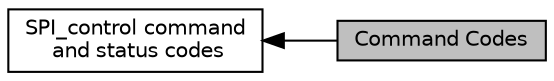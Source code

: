 digraph "Command Codes"
{
  edge [fontname="Helvetica",fontsize="10",labelfontname="Helvetica",labelfontsize="10"];
  node [fontname="Helvetica",fontsize="10",shape=record];
  rankdir=LR;
  Node1 [label="SPI_control command\l and status codes",height=0.2,width=0.4,color="black", fillcolor="white", style="filled",URL="$group___s_p_i___c_o_n_t_r_o_l.html"];
  Node0 [label="Command Codes",height=0.2,width=0.4,color="black", fillcolor="grey75", style="filled", fontcolor="black"];
  Node1->Node0 [shape=plaintext, dir="back", style="solid"];
}
